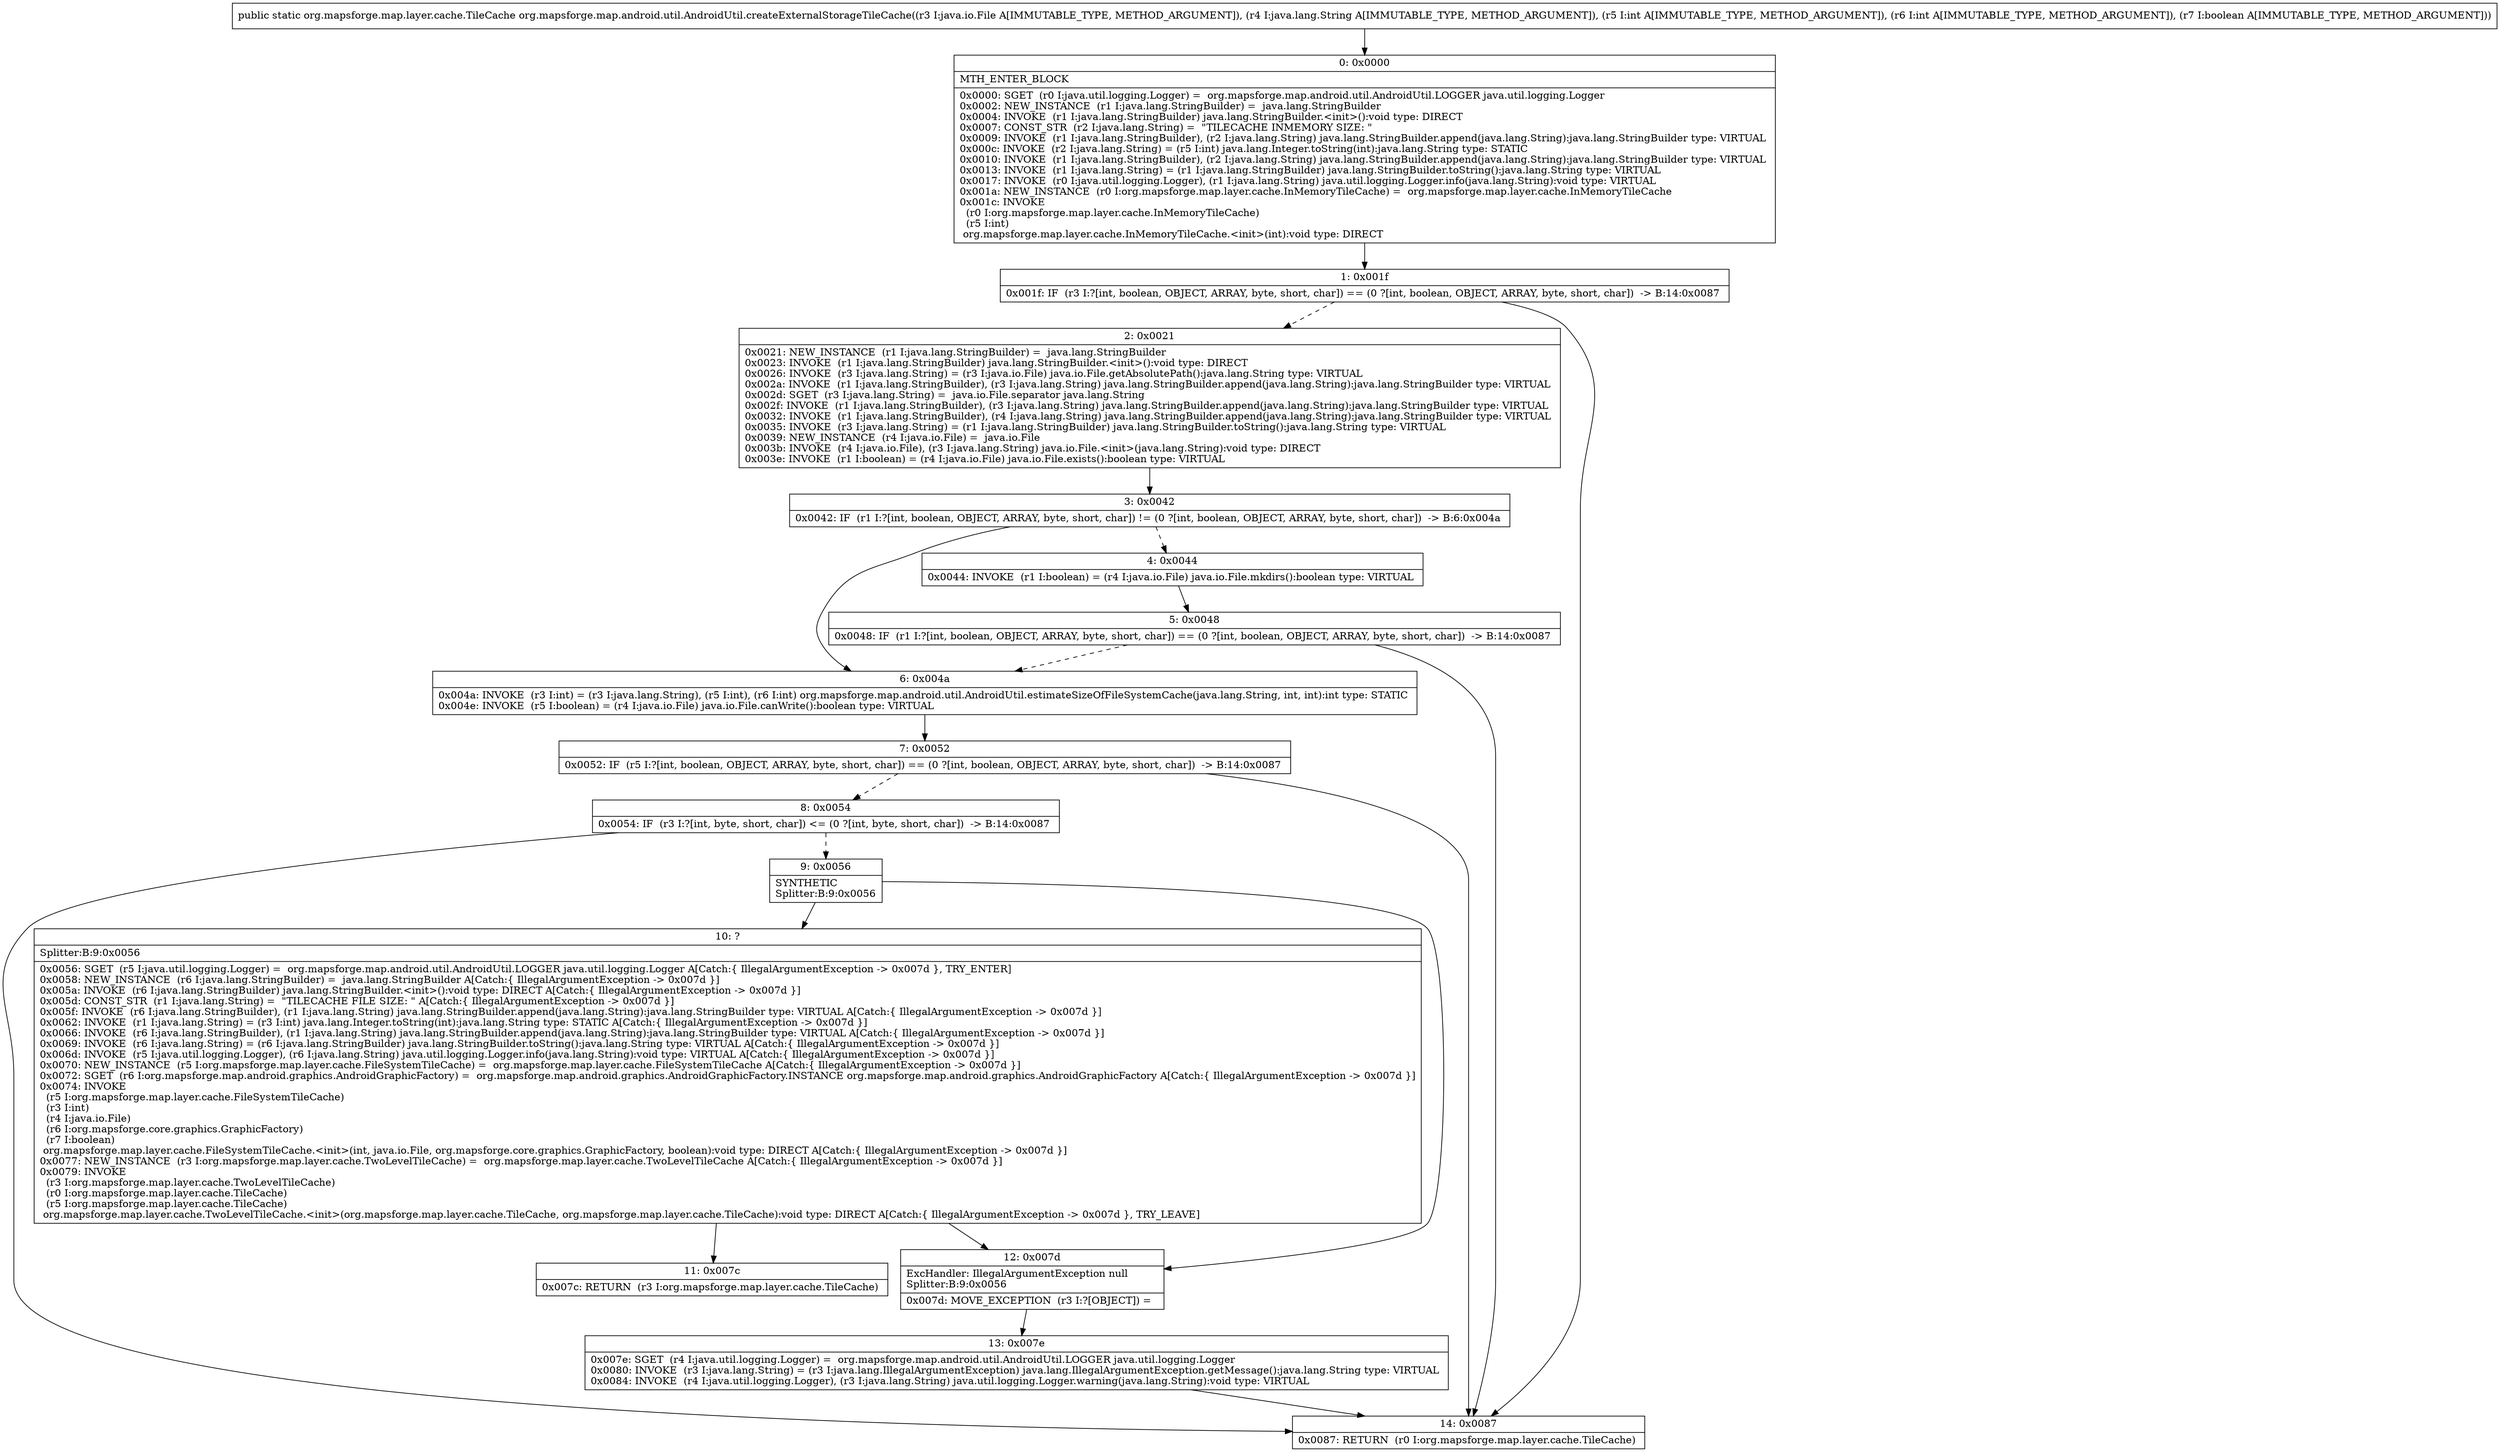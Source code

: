 digraph "CFG fororg.mapsforge.map.android.util.AndroidUtil.createExternalStorageTileCache(Ljava\/io\/File;Ljava\/lang\/String;IIZ)Lorg\/mapsforge\/map\/layer\/cache\/TileCache;" {
Node_0 [shape=record,label="{0\:\ 0x0000|MTH_ENTER_BLOCK\l|0x0000: SGET  (r0 I:java.util.logging.Logger) =  org.mapsforge.map.android.util.AndroidUtil.LOGGER java.util.logging.Logger \l0x0002: NEW_INSTANCE  (r1 I:java.lang.StringBuilder) =  java.lang.StringBuilder \l0x0004: INVOKE  (r1 I:java.lang.StringBuilder) java.lang.StringBuilder.\<init\>():void type: DIRECT \l0x0007: CONST_STR  (r2 I:java.lang.String) =  \"TILECACHE INMEMORY SIZE: \" \l0x0009: INVOKE  (r1 I:java.lang.StringBuilder), (r2 I:java.lang.String) java.lang.StringBuilder.append(java.lang.String):java.lang.StringBuilder type: VIRTUAL \l0x000c: INVOKE  (r2 I:java.lang.String) = (r5 I:int) java.lang.Integer.toString(int):java.lang.String type: STATIC \l0x0010: INVOKE  (r1 I:java.lang.StringBuilder), (r2 I:java.lang.String) java.lang.StringBuilder.append(java.lang.String):java.lang.StringBuilder type: VIRTUAL \l0x0013: INVOKE  (r1 I:java.lang.String) = (r1 I:java.lang.StringBuilder) java.lang.StringBuilder.toString():java.lang.String type: VIRTUAL \l0x0017: INVOKE  (r0 I:java.util.logging.Logger), (r1 I:java.lang.String) java.util.logging.Logger.info(java.lang.String):void type: VIRTUAL \l0x001a: NEW_INSTANCE  (r0 I:org.mapsforge.map.layer.cache.InMemoryTileCache) =  org.mapsforge.map.layer.cache.InMemoryTileCache \l0x001c: INVOKE  \l  (r0 I:org.mapsforge.map.layer.cache.InMemoryTileCache)\l  (r5 I:int)\l org.mapsforge.map.layer.cache.InMemoryTileCache.\<init\>(int):void type: DIRECT \l}"];
Node_1 [shape=record,label="{1\:\ 0x001f|0x001f: IF  (r3 I:?[int, boolean, OBJECT, ARRAY, byte, short, char]) == (0 ?[int, boolean, OBJECT, ARRAY, byte, short, char])  \-\> B:14:0x0087 \l}"];
Node_2 [shape=record,label="{2\:\ 0x0021|0x0021: NEW_INSTANCE  (r1 I:java.lang.StringBuilder) =  java.lang.StringBuilder \l0x0023: INVOKE  (r1 I:java.lang.StringBuilder) java.lang.StringBuilder.\<init\>():void type: DIRECT \l0x0026: INVOKE  (r3 I:java.lang.String) = (r3 I:java.io.File) java.io.File.getAbsolutePath():java.lang.String type: VIRTUAL \l0x002a: INVOKE  (r1 I:java.lang.StringBuilder), (r3 I:java.lang.String) java.lang.StringBuilder.append(java.lang.String):java.lang.StringBuilder type: VIRTUAL \l0x002d: SGET  (r3 I:java.lang.String) =  java.io.File.separator java.lang.String \l0x002f: INVOKE  (r1 I:java.lang.StringBuilder), (r3 I:java.lang.String) java.lang.StringBuilder.append(java.lang.String):java.lang.StringBuilder type: VIRTUAL \l0x0032: INVOKE  (r1 I:java.lang.StringBuilder), (r4 I:java.lang.String) java.lang.StringBuilder.append(java.lang.String):java.lang.StringBuilder type: VIRTUAL \l0x0035: INVOKE  (r3 I:java.lang.String) = (r1 I:java.lang.StringBuilder) java.lang.StringBuilder.toString():java.lang.String type: VIRTUAL \l0x0039: NEW_INSTANCE  (r4 I:java.io.File) =  java.io.File \l0x003b: INVOKE  (r4 I:java.io.File), (r3 I:java.lang.String) java.io.File.\<init\>(java.lang.String):void type: DIRECT \l0x003e: INVOKE  (r1 I:boolean) = (r4 I:java.io.File) java.io.File.exists():boolean type: VIRTUAL \l}"];
Node_3 [shape=record,label="{3\:\ 0x0042|0x0042: IF  (r1 I:?[int, boolean, OBJECT, ARRAY, byte, short, char]) != (0 ?[int, boolean, OBJECT, ARRAY, byte, short, char])  \-\> B:6:0x004a \l}"];
Node_4 [shape=record,label="{4\:\ 0x0044|0x0044: INVOKE  (r1 I:boolean) = (r4 I:java.io.File) java.io.File.mkdirs():boolean type: VIRTUAL \l}"];
Node_5 [shape=record,label="{5\:\ 0x0048|0x0048: IF  (r1 I:?[int, boolean, OBJECT, ARRAY, byte, short, char]) == (0 ?[int, boolean, OBJECT, ARRAY, byte, short, char])  \-\> B:14:0x0087 \l}"];
Node_6 [shape=record,label="{6\:\ 0x004a|0x004a: INVOKE  (r3 I:int) = (r3 I:java.lang.String), (r5 I:int), (r6 I:int) org.mapsforge.map.android.util.AndroidUtil.estimateSizeOfFileSystemCache(java.lang.String, int, int):int type: STATIC \l0x004e: INVOKE  (r5 I:boolean) = (r4 I:java.io.File) java.io.File.canWrite():boolean type: VIRTUAL \l}"];
Node_7 [shape=record,label="{7\:\ 0x0052|0x0052: IF  (r5 I:?[int, boolean, OBJECT, ARRAY, byte, short, char]) == (0 ?[int, boolean, OBJECT, ARRAY, byte, short, char])  \-\> B:14:0x0087 \l}"];
Node_8 [shape=record,label="{8\:\ 0x0054|0x0054: IF  (r3 I:?[int, byte, short, char]) \<= (0 ?[int, byte, short, char])  \-\> B:14:0x0087 \l}"];
Node_9 [shape=record,label="{9\:\ 0x0056|SYNTHETIC\lSplitter:B:9:0x0056\l}"];
Node_10 [shape=record,label="{10\:\ ?|Splitter:B:9:0x0056\l|0x0056: SGET  (r5 I:java.util.logging.Logger) =  org.mapsforge.map.android.util.AndroidUtil.LOGGER java.util.logging.Logger A[Catch:\{ IllegalArgumentException \-\> 0x007d \}, TRY_ENTER]\l0x0058: NEW_INSTANCE  (r6 I:java.lang.StringBuilder) =  java.lang.StringBuilder A[Catch:\{ IllegalArgumentException \-\> 0x007d \}]\l0x005a: INVOKE  (r6 I:java.lang.StringBuilder) java.lang.StringBuilder.\<init\>():void type: DIRECT A[Catch:\{ IllegalArgumentException \-\> 0x007d \}]\l0x005d: CONST_STR  (r1 I:java.lang.String) =  \"TILECACHE FILE SIZE: \" A[Catch:\{ IllegalArgumentException \-\> 0x007d \}]\l0x005f: INVOKE  (r6 I:java.lang.StringBuilder), (r1 I:java.lang.String) java.lang.StringBuilder.append(java.lang.String):java.lang.StringBuilder type: VIRTUAL A[Catch:\{ IllegalArgumentException \-\> 0x007d \}]\l0x0062: INVOKE  (r1 I:java.lang.String) = (r3 I:int) java.lang.Integer.toString(int):java.lang.String type: STATIC A[Catch:\{ IllegalArgumentException \-\> 0x007d \}]\l0x0066: INVOKE  (r6 I:java.lang.StringBuilder), (r1 I:java.lang.String) java.lang.StringBuilder.append(java.lang.String):java.lang.StringBuilder type: VIRTUAL A[Catch:\{ IllegalArgumentException \-\> 0x007d \}]\l0x0069: INVOKE  (r6 I:java.lang.String) = (r6 I:java.lang.StringBuilder) java.lang.StringBuilder.toString():java.lang.String type: VIRTUAL A[Catch:\{ IllegalArgumentException \-\> 0x007d \}]\l0x006d: INVOKE  (r5 I:java.util.logging.Logger), (r6 I:java.lang.String) java.util.logging.Logger.info(java.lang.String):void type: VIRTUAL A[Catch:\{ IllegalArgumentException \-\> 0x007d \}]\l0x0070: NEW_INSTANCE  (r5 I:org.mapsforge.map.layer.cache.FileSystemTileCache) =  org.mapsforge.map.layer.cache.FileSystemTileCache A[Catch:\{ IllegalArgumentException \-\> 0x007d \}]\l0x0072: SGET  (r6 I:org.mapsforge.map.android.graphics.AndroidGraphicFactory) =  org.mapsforge.map.android.graphics.AndroidGraphicFactory.INSTANCE org.mapsforge.map.android.graphics.AndroidGraphicFactory A[Catch:\{ IllegalArgumentException \-\> 0x007d \}]\l0x0074: INVOKE  \l  (r5 I:org.mapsforge.map.layer.cache.FileSystemTileCache)\l  (r3 I:int)\l  (r4 I:java.io.File)\l  (r6 I:org.mapsforge.core.graphics.GraphicFactory)\l  (r7 I:boolean)\l org.mapsforge.map.layer.cache.FileSystemTileCache.\<init\>(int, java.io.File, org.mapsforge.core.graphics.GraphicFactory, boolean):void type: DIRECT A[Catch:\{ IllegalArgumentException \-\> 0x007d \}]\l0x0077: NEW_INSTANCE  (r3 I:org.mapsforge.map.layer.cache.TwoLevelTileCache) =  org.mapsforge.map.layer.cache.TwoLevelTileCache A[Catch:\{ IllegalArgumentException \-\> 0x007d \}]\l0x0079: INVOKE  \l  (r3 I:org.mapsforge.map.layer.cache.TwoLevelTileCache)\l  (r0 I:org.mapsforge.map.layer.cache.TileCache)\l  (r5 I:org.mapsforge.map.layer.cache.TileCache)\l org.mapsforge.map.layer.cache.TwoLevelTileCache.\<init\>(org.mapsforge.map.layer.cache.TileCache, org.mapsforge.map.layer.cache.TileCache):void type: DIRECT A[Catch:\{ IllegalArgumentException \-\> 0x007d \}, TRY_LEAVE]\l}"];
Node_11 [shape=record,label="{11\:\ 0x007c|0x007c: RETURN  (r3 I:org.mapsforge.map.layer.cache.TileCache) \l}"];
Node_12 [shape=record,label="{12\:\ 0x007d|ExcHandler: IllegalArgumentException null\lSplitter:B:9:0x0056\l|0x007d: MOVE_EXCEPTION  (r3 I:?[OBJECT]) =  \l}"];
Node_13 [shape=record,label="{13\:\ 0x007e|0x007e: SGET  (r4 I:java.util.logging.Logger) =  org.mapsforge.map.android.util.AndroidUtil.LOGGER java.util.logging.Logger \l0x0080: INVOKE  (r3 I:java.lang.String) = (r3 I:java.lang.IllegalArgumentException) java.lang.IllegalArgumentException.getMessage():java.lang.String type: VIRTUAL \l0x0084: INVOKE  (r4 I:java.util.logging.Logger), (r3 I:java.lang.String) java.util.logging.Logger.warning(java.lang.String):void type: VIRTUAL \l}"];
Node_14 [shape=record,label="{14\:\ 0x0087|0x0087: RETURN  (r0 I:org.mapsforge.map.layer.cache.TileCache) \l}"];
MethodNode[shape=record,label="{public static org.mapsforge.map.layer.cache.TileCache org.mapsforge.map.android.util.AndroidUtil.createExternalStorageTileCache((r3 I:java.io.File A[IMMUTABLE_TYPE, METHOD_ARGUMENT]), (r4 I:java.lang.String A[IMMUTABLE_TYPE, METHOD_ARGUMENT]), (r5 I:int A[IMMUTABLE_TYPE, METHOD_ARGUMENT]), (r6 I:int A[IMMUTABLE_TYPE, METHOD_ARGUMENT]), (r7 I:boolean A[IMMUTABLE_TYPE, METHOD_ARGUMENT])) }"];
MethodNode -> Node_0;
Node_0 -> Node_1;
Node_1 -> Node_2[style=dashed];
Node_1 -> Node_14;
Node_2 -> Node_3;
Node_3 -> Node_4[style=dashed];
Node_3 -> Node_6;
Node_4 -> Node_5;
Node_5 -> Node_6[style=dashed];
Node_5 -> Node_14;
Node_6 -> Node_7;
Node_7 -> Node_8[style=dashed];
Node_7 -> Node_14;
Node_8 -> Node_9[style=dashed];
Node_8 -> Node_14;
Node_9 -> Node_10;
Node_9 -> Node_12;
Node_10 -> Node_11;
Node_10 -> Node_12;
Node_12 -> Node_13;
Node_13 -> Node_14;
}

